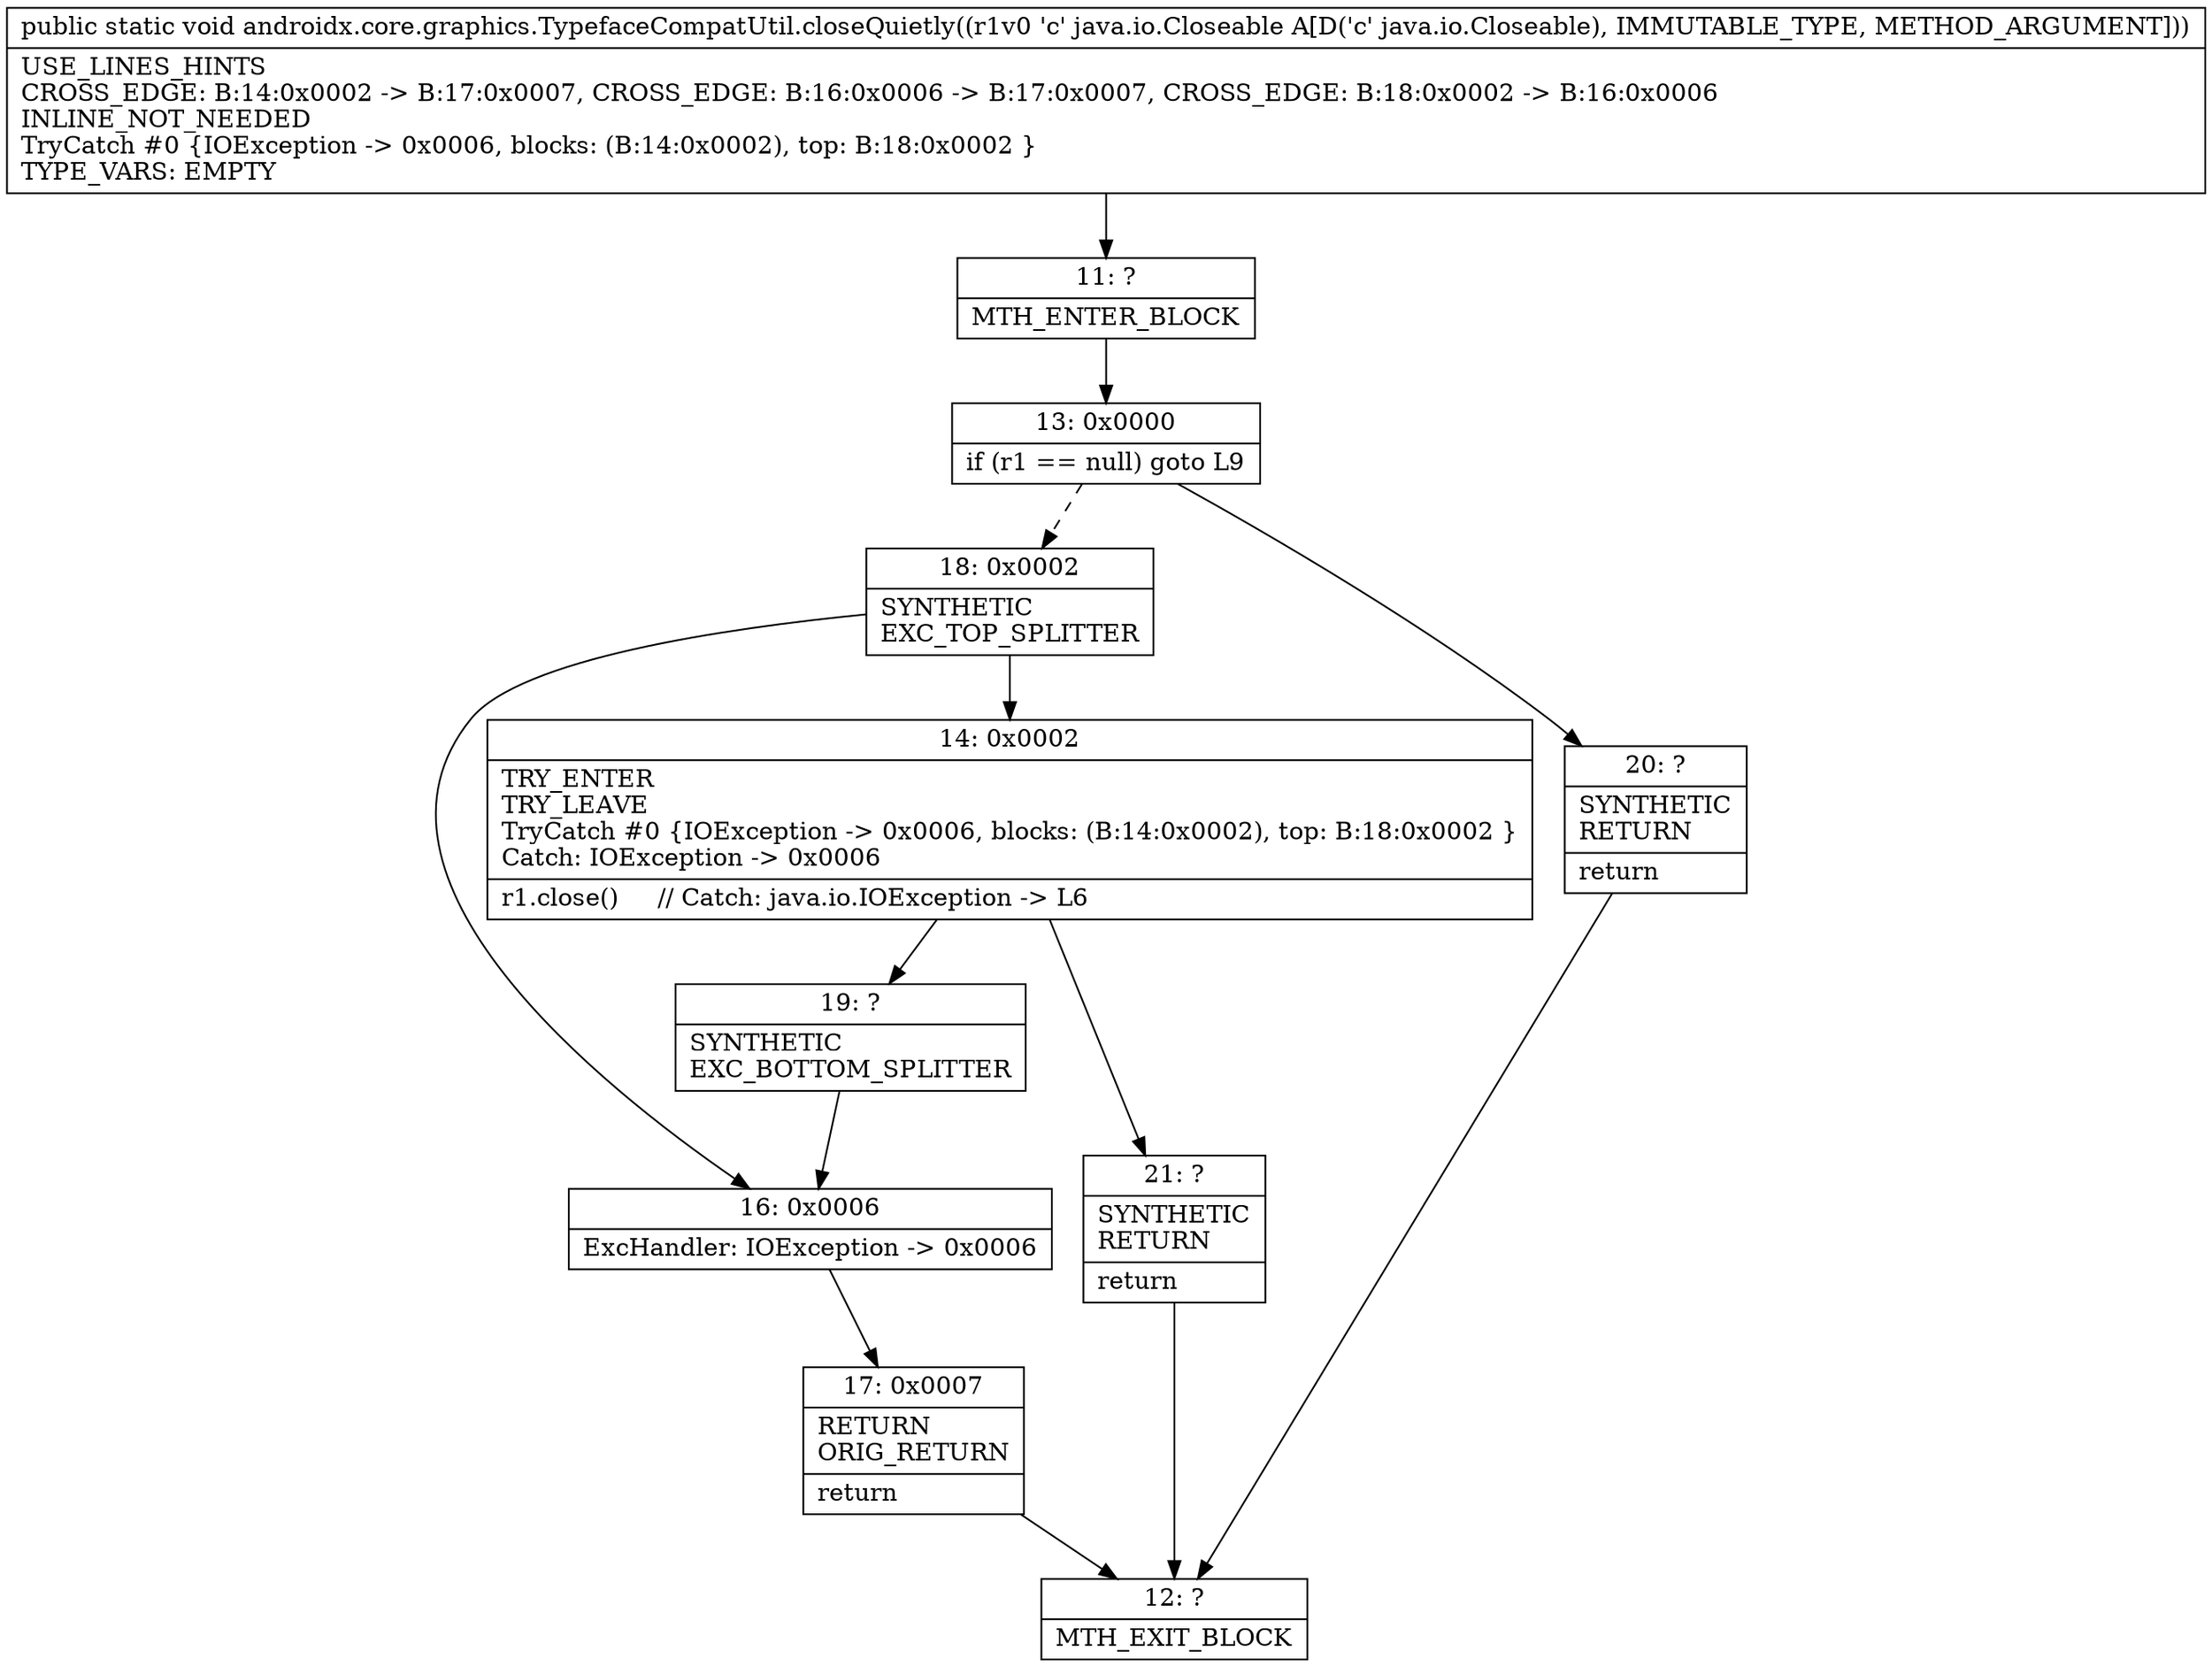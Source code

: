 digraph "CFG forandroidx.core.graphics.TypefaceCompatUtil.closeQuietly(Ljava\/io\/Closeable;)V" {
Node_11 [shape=record,label="{11\:\ ?|MTH_ENTER_BLOCK\l}"];
Node_13 [shape=record,label="{13\:\ 0x0000|if (r1 == null) goto L9\l}"];
Node_18 [shape=record,label="{18\:\ 0x0002|SYNTHETIC\lEXC_TOP_SPLITTER\l}"];
Node_14 [shape=record,label="{14\:\ 0x0002|TRY_ENTER\lTRY_LEAVE\lTryCatch #0 \{IOException \-\> 0x0006, blocks: (B:14:0x0002), top: B:18:0x0002 \}\lCatch: IOException \-\> 0x0006\l|r1.close()     \/\/ Catch: java.io.IOException \-\> L6\l}"];
Node_19 [shape=record,label="{19\:\ ?|SYNTHETIC\lEXC_BOTTOM_SPLITTER\l}"];
Node_21 [shape=record,label="{21\:\ ?|SYNTHETIC\lRETURN\l|return\l}"];
Node_12 [shape=record,label="{12\:\ ?|MTH_EXIT_BLOCK\l}"];
Node_16 [shape=record,label="{16\:\ 0x0006|ExcHandler: IOException \-\> 0x0006\l}"];
Node_17 [shape=record,label="{17\:\ 0x0007|RETURN\lORIG_RETURN\l|return\l}"];
Node_20 [shape=record,label="{20\:\ ?|SYNTHETIC\lRETURN\l|return\l}"];
MethodNode[shape=record,label="{public static void androidx.core.graphics.TypefaceCompatUtil.closeQuietly((r1v0 'c' java.io.Closeable A[D('c' java.io.Closeable), IMMUTABLE_TYPE, METHOD_ARGUMENT]))  | USE_LINES_HINTS\lCROSS_EDGE: B:14:0x0002 \-\> B:17:0x0007, CROSS_EDGE: B:16:0x0006 \-\> B:17:0x0007, CROSS_EDGE: B:18:0x0002 \-\> B:16:0x0006\lINLINE_NOT_NEEDED\lTryCatch #0 \{IOException \-\> 0x0006, blocks: (B:14:0x0002), top: B:18:0x0002 \}\lTYPE_VARS: EMPTY\l}"];
MethodNode -> Node_11;Node_11 -> Node_13;
Node_13 -> Node_18[style=dashed];
Node_13 -> Node_20;
Node_18 -> Node_14;
Node_18 -> Node_16;
Node_14 -> Node_19;
Node_14 -> Node_21;
Node_19 -> Node_16;
Node_21 -> Node_12;
Node_16 -> Node_17;
Node_17 -> Node_12;
Node_20 -> Node_12;
}

